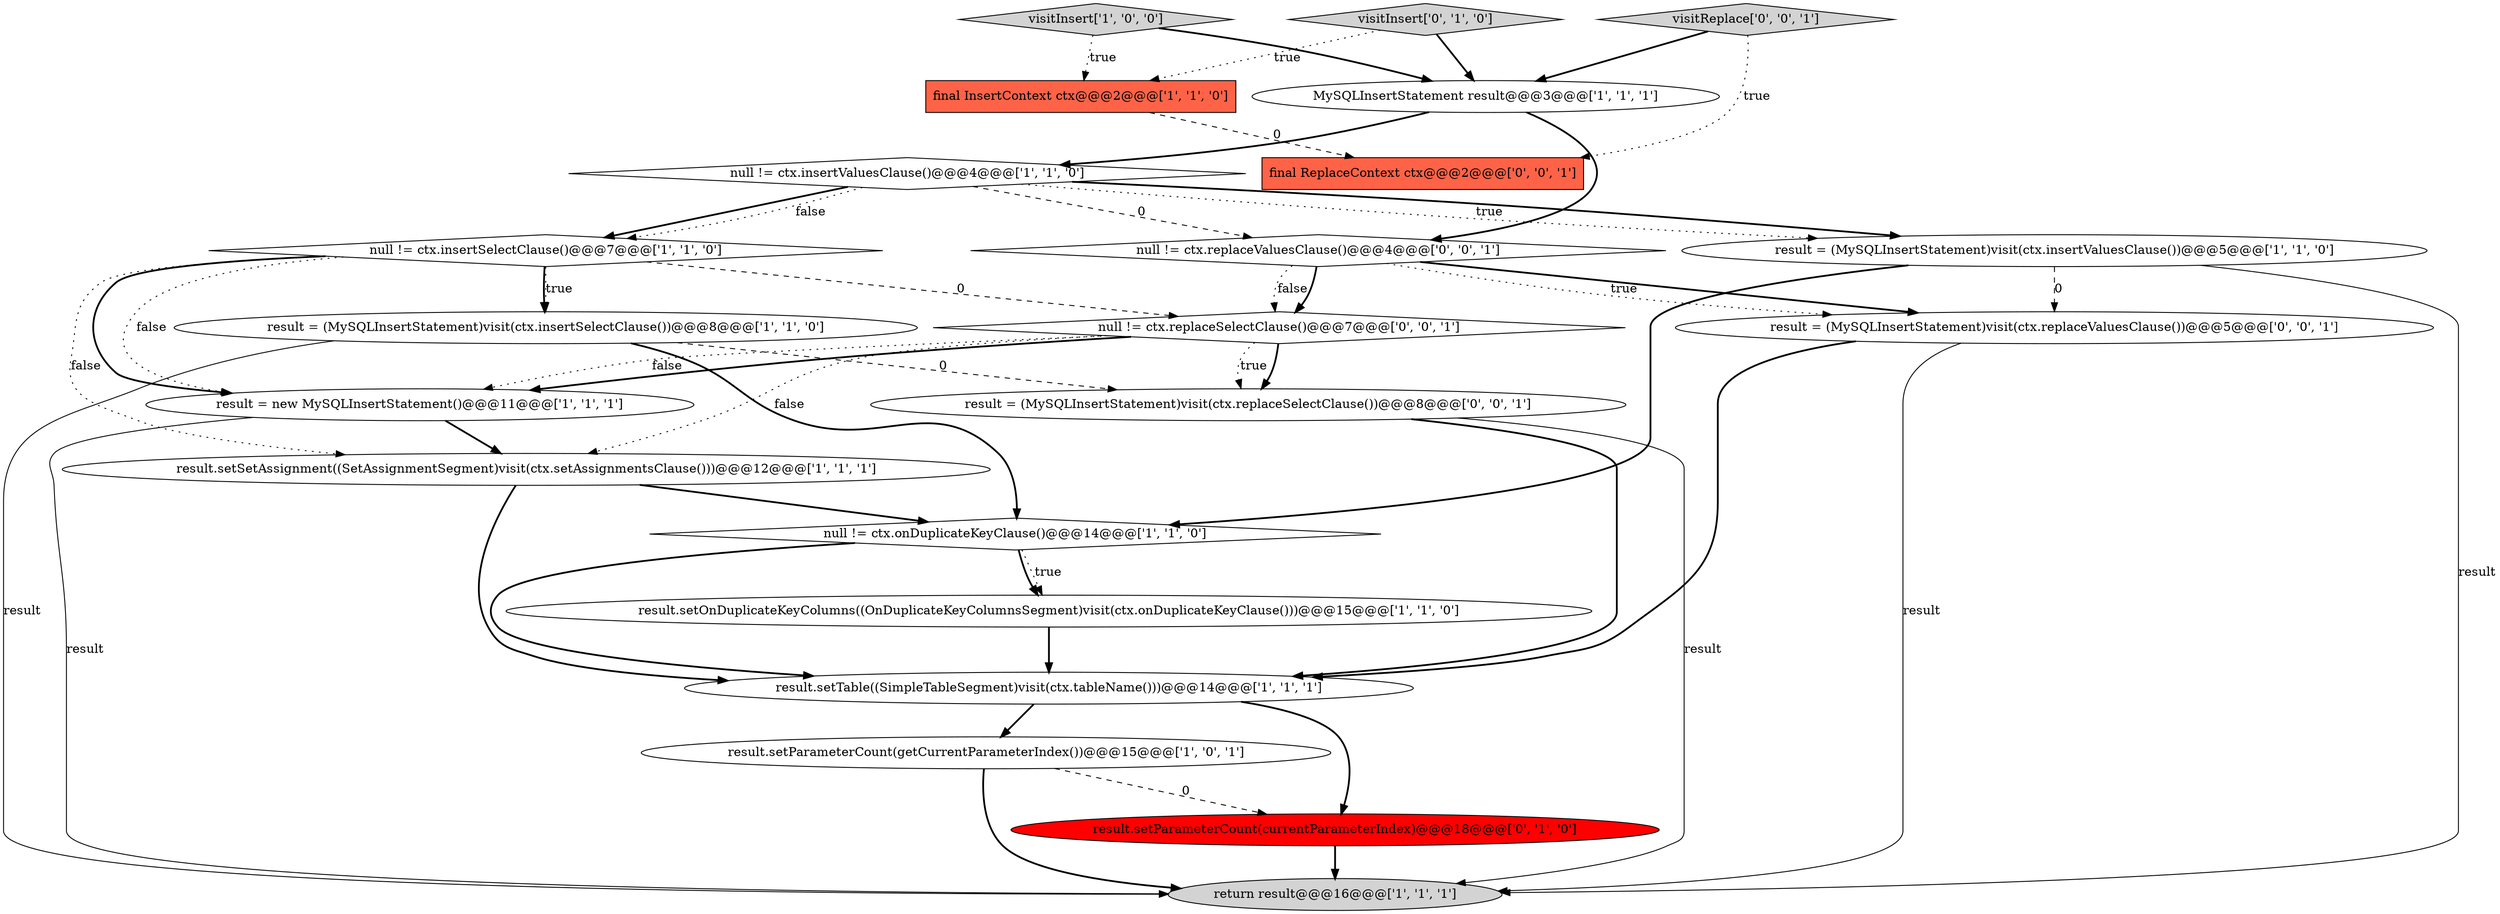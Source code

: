 digraph {
1 [style = filled, label = "result.setSetAssignment((SetAssignmentSegment)visit(ctx.setAssignmentsClause()))@@@12@@@['1', '1', '1']", fillcolor = white, shape = ellipse image = "AAA0AAABBB1BBB"];
6 [style = filled, label = "result = (MySQLInsertStatement)visit(ctx.insertValuesClause())@@@5@@@['1', '1', '0']", fillcolor = white, shape = ellipse image = "AAA0AAABBB1BBB"];
13 [style = filled, label = "result.setTable((SimpleTableSegment)visit(ctx.tableName()))@@@14@@@['1', '1', '1']", fillcolor = white, shape = ellipse image = "AAA0AAABBB1BBB"];
19 [style = filled, label = "result = (MySQLInsertStatement)visit(ctx.replaceValuesClause())@@@5@@@['0', '0', '1']", fillcolor = white, shape = ellipse image = "AAA0AAABBB3BBB"];
0 [style = filled, label = "result.setParameterCount(getCurrentParameterIndex())@@@15@@@['1', '0', '1']", fillcolor = white, shape = ellipse image = "AAA0AAABBB1BBB"];
7 [style = filled, label = "result = new MySQLInsertStatement()@@@11@@@['1', '1', '1']", fillcolor = white, shape = ellipse image = "AAA0AAABBB1BBB"];
8 [style = filled, label = "MySQLInsertStatement result@@@3@@@['1', '1', '1']", fillcolor = white, shape = ellipse image = "AAA0AAABBB1BBB"];
21 [style = filled, label = "result = (MySQLInsertStatement)visit(ctx.replaceSelectClause())@@@8@@@['0', '0', '1']", fillcolor = white, shape = ellipse image = "AAA0AAABBB3BBB"];
12 [style = filled, label = "null != ctx.onDuplicateKeyClause()@@@14@@@['1', '1', '0']", fillcolor = white, shape = diamond image = "AAA0AAABBB1BBB"];
5 [style = filled, label = "final InsertContext ctx@@@2@@@['1', '1', '0']", fillcolor = tomato, shape = box image = "AAA0AAABBB1BBB"];
14 [style = filled, label = "visitInsert['0', '1', '0']", fillcolor = lightgray, shape = diamond image = "AAA0AAABBB2BBB"];
3 [style = filled, label = "result.setOnDuplicateKeyColumns((OnDuplicateKeyColumnsSegment)visit(ctx.onDuplicateKeyClause()))@@@15@@@['1', '1', '0']", fillcolor = white, shape = ellipse image = "AAA0AAABBB1BBB"];
10 [style = filled, label = "result = (MySQLInsertStatement)visit(ctx.insertSelectClause())@@@8@@@['1', '1', '0']", fillcolor = white, shape = ellipse image = "AAA0AAABBB1BBB"];
17 [style = filled, label = "null != ctx.replaceValuesClause()@@@4@@@['0', '0', '1']", fillcolor = white, shape = diamond image = "AAA0AAABBB3BBB"];
20 [style = filled, label = "visitReplace['0', '0', '1']", fillcolor = lightgray, shape = diamond image = "AAA0AAABBB3BBB"];
9 [style = filled, label = "null != ctx.insertSelectClause()@@@7@@@['1', '1', '0']", fillcolor = white, shape = diamond image = "AAA0AAABBB1BBB"];
16 [style = filled, label = "null != ctx.replaceSelectClause()@@@7@@@['0', '0', '1']", fillcolor = white, shape = diamond image = "AAA0AAABBB3BBB"];
4 [style = filled, label = "null != ctx.insertValuesClause()@@@4@@@['1', '1', '0']", fillcolor = white, shape = diamond image = "AAA0AAABBB1BBB"];
18 [style = filled, label = "final ReplaceContext ctx@@@2@@@['0', '0', '1']", fillcolor = tomato, shape = box image = "AAA0AAABBB3BBB"];
15 [style = filled, label = "result.setParameterCount(currentParameterIndex)@@@18@@@['0', '1', '0']", fillcolor = red, shape = ellipse image = "AAA1AAABBB2BBB"];
11 [style = filled, label = "return result@@@16@@@['1', '1', '1']", fillcolor = lightgray, shape = ellipse image = "AAA0AAABBB1BBB"];
2 [style = filled, label = "visitInsert['1', '0', '0']", fillcolor = lightgray, shape = diamond image = "AAA0AAABBB1BBB"];
4->6 [style = dotted, label="true"];
4->9 [style = bold, label=""];
12->3 [style = dotted, label="true"];
9->16 [style = dashed, label="0"];
7->1 [style = bold, label=""];
10->21 [style = dashed, label="0"];
4->17 [style = dashed, label="0"];
4->6 [style = bold, label=""];
16->7 [style = bold, label=""];
0->15 [style = dashed, label="0"];
0->11 [style = bold, label=""];
9->10 [style = bold, label=""];
9->7 [style = bold, label=""];
5->18 [style = dashed, label="0"];
1->13 [style = bold, label=""];
17->19 [style = bold, label=""];
19->11 [style = solid, label="result"];
21->11 [style = solid, label="result"];
9->1 [style = dotted, label="false"];
8->17 [style = bold, label=""];
9->7 [style = dotted, label="false"];
12->13 [style = bold, label=""];
4->9 [style = dotted, label="false"];
20->8 [style = bold, label=""];
14->5 [style = dotted, label="true"];
16->1 [style = dotted, label="false"];
15->11 [style = bold, label=""];
19->13 [style = bold, label=""];
17->16 [style = dotted, label="false"];
21->13 [style = bold, label=""];
6->11 [style = solid, label="result"];
7->11 [style = solid, label="result"];
10->12 [style = bold, label=""];
16->21 [style = bold, label=""];
6->19 [style = dashed, label="0"];
17->19 [style = dotted, label="true"];
1->12 [style = bold, label=""];
20->18 [style = dotted, label="true"];
3->13 [style = bold, label=""];
16->21 [style = dotted, label="true"];
14->8 [style = bold, label=""];
12->3 [style = bold, label=""];
13->15 [style = bold, label=""];
16->7 [style = dotted, label="false"];
8->4 [style = bold, label=""];
2->5 [style = dotted, label="true"];
10->11 [style = solid, label="result"];
9->10 [style = dotted, label="true"];
17->16 [style = bold, label=""];
2->8 [style = bold, label=""];
13->0 [style = bold, label=""];
6->12 [style = bold, label=""];
}
